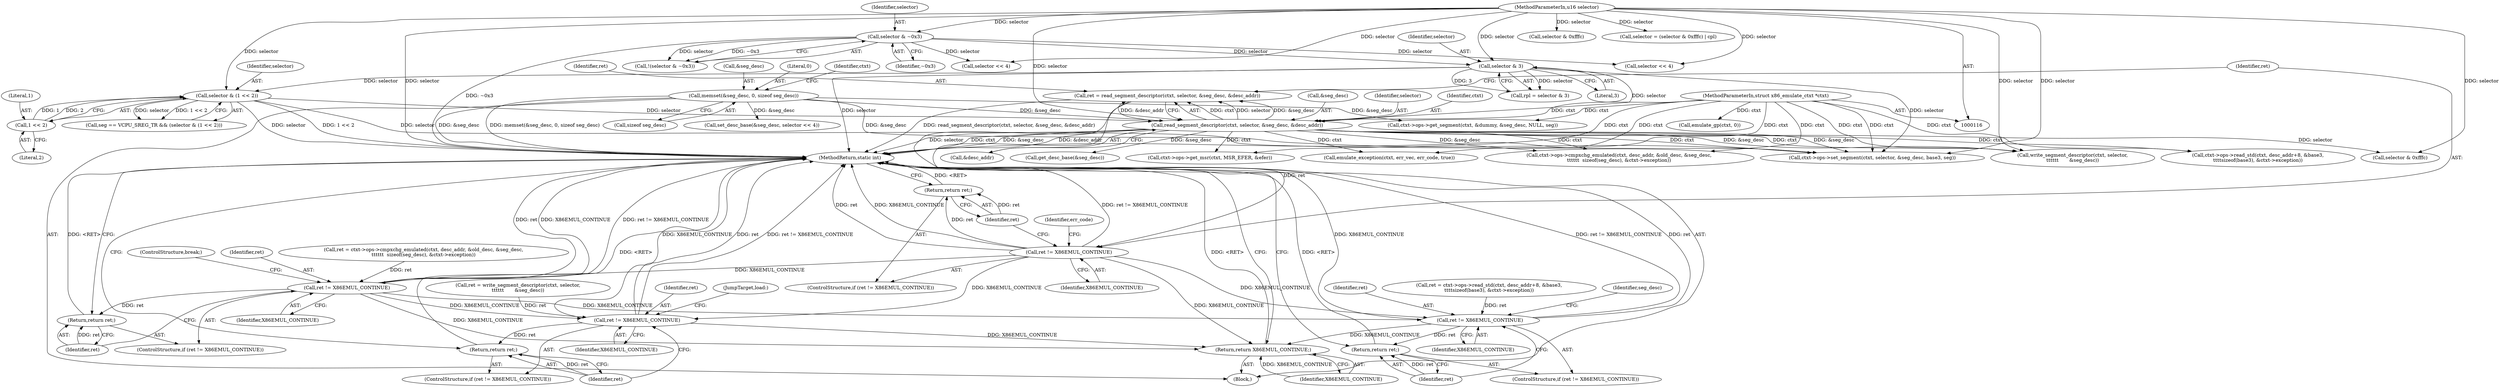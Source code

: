 digraph "0_linux_33ab91103b3415e12457e3104f0e4517ce12d0f3@API" {
"1000265" [label="(Call,ret = read_segment_descriptor(ctxt, selector, &seg_desc, &desc_addr))"];
"1000267" [label="(Call,read_segment_descriptor(ctxt, selector, &seg_desc, &desc_addr))"];
"1000117" [label="(MethodParameterIn,struct x86_emulate_ctxt *ctxt)"];
"1000256" [label="(Call,selector & (1 << 2))"];
"1000223" [label="(Call,selector & 3)"];
"1000140" [label="(Call,selector & ~0x3)"];
"1000118" [label="(MethodParameterIn,u16 selector)"];
"1000258" [label="(Call,1 << 2)"];
"1000150" [label="(Call,memset(&seg_desc, 0, sizeof seg_desc))"];
"1000275" [label="(Call,ret != X86EMUL_CONTINUE)"];
"1000278" [label="(Return,return ret;)"];
"1000457" [label="(Call,ret != X86EMUL_CONTINUE)"];
"1000460" [label="(Return,return ret;)"];
"1000529" [label="(Call,ret != X86EMUL_CONTINUE)"];
"1000532" [label="(Return,return ret;)"];
"1000592" [label="(Return,return X86EMUL_CONTINUE;)"];
"1000558" [label="(Call,ret != X86EMUL_CONTINUE)"];
"1000561" [label="(Return,return ret;)"];
"1000278" [label="(Return,return ret;)"];
"1000139" [label="(Call,!(selector & ~0x3))"];
"1000279" [label="(Identifier,ret)"];
"1000562" [label="(Identifier,ret)"];
"1000559" [label="(Identifier,ret)"];
"1000224" [label="(Identifier,selector)"];
"1000462" [label="(ControlStructure,break;)"];
"1000258" [label="(Call,1 << 2)"];
"1000221" [label="(Call,rpl = selector & 3)"];
"1000267" [label="(Call,read_segment_descriptor(ctxt, selector, &seg_desc, &desc_addr))"];
"1000281" [label="(Identifier,err_code)"];
"1000151" [label="(Call,&seg_desc)"];
"1000593" [label="(Identifier,X86EMUL_CONTINUE)"];
"1000257" [label="(Identifier,selector)"];
"1000223" [label="(Call,selector & 3)"];
"1000256" [label="(Call,selector & (1 << 2))"];
"1000270" [label="(Call,&seg_desc)"];
"1000252" [label="(Call,seg == VCPU_SREG_TR && (selector & (1 << 2)))"];
"1000531" [label="(Identifier,X86EMUL_CONTINUE)"];
"1000530" [label="(Identifier,ret)"];
"1000225" [label="(Literal,3)"];
"1000117" [label="(MethodParameterIn,struct x86_emulate_ctxt *ctxt)"];
"1000141" [label="(Identifier,selector)"];
"1000277" [label="(Identifier,X86EMUL_CONTINUE)"];
"1000140" [label="(Call,selector & ~0x3)"];
"1000458" [label="(Identifier,ret)"];
"1000443" [label="(Call,ctxt->ops->cmpxchg_emulated(ctxt, desc_addr, &old_desc, &seg_desc,\n\t\t\t\t\t\t  sizeof(seg_desc), &ctxt->exception))"];
"1000529" [label="(Call,ret != X86EMUL_CONTINUE)"];
"1000456" [label="(ControlStructure,if (ret != X86EMUL_CONTINUE))"];
"1000596" [label="(Call,emulate_exception(ctxt, err_vec, err_code, true))"];
"1000190" [label="(Call,set_desc_base(&seg_desc, selector << 4))"];
"1000142" [label="(Identifier,~0x3)"];
"1000118" [label="(MethodParameterIn,u16 selector)"];
"1000457" [label="(Call,ret != X86EMUL_CONTINUE)"];
"1000575" [label="(Call,emulate_gp(ctxt, 0))"];
"1000542" [label="(Call,ret = ctxt->ops->read_std(ctxt, desc_addr+8, &base3,\n\t\t\t\tsizeof(base3), &ctxt->exception))"];
"1000561" [label="(Return,return ret;)"];
"1000460" [label="(Return,return ret;)"];
"1000441" [label="(Call,ret = ctxt->ops->cmpxchg_emulated(ctxt, desc_addr, &old_desc, &seg_desc,\n\t\t\t\t\t\t  sizeof(seg_desc), &ctxt->exception))"];
"1000153" [label="(Literal,0)"];
"1000410" [label="(Call,selector & 0xfffc)"];
"1000557" [label="(ControlStructure,if (ret != X86EMUL_CONTINUE))"];
"1000266" [label="(Identifier,ret)"];
"1000159" [label="(Identifier,ctxt)"];
"1000544" [label="(Call,ctxt->ops->read_std(ctxt, desc_addr+8, &base3,\n\t\t\t\tsizeof(base3), &ctxt->exception))"];
"1000461" [label="(Identifier,ret)"];
"1000265" [label="(Call,ret = read_segment_descriptor(ctxt, selector, &seg_desc, &desc_addr))"];
"1000532" [label="(Return,return ret;)"];
"1000560" [label="(Identifier,X86EMUL_CONTINUE)"];
"1000592" [label="(Return,return X86EMUL_CONTINUE;)"];
"1000163" [label="(Call,ctxt->ops->get_segment(ctxt, &dummy, &seg_desc, NULL, seg))"];
"1000397" [label="(Call,ctxt->ops->get_msr(ctxt, MSR_EFER, &efer))"];
"1000407" [label="(Call,selector = (selector & 0xfffc) | cpl)"];
"1000282" [label="(Call,selector & 0xfffc)"];
"1000275" [label="(Call,ret != X86EMUL_CONTINUE)"];
"1000269" [label="(Identifier,selector)"];
"1000578" [label="(JumpTarget,load:)"];
"1000528" [label="(ControlStructure,if (ret != X86EMUL_CONTINUE))"];
"1000272" [label="(Call,&desc_addr)"];
"1000268" [label="(Identifier,ctxt)"];
"1000154" [label="(Call,sizeof seg_desc)"];
"1000533" [label="(Identifier,ret)"];
"1000521" [label="(Call,ret = write_segment_descriptor(ctxt, selector,\n\t\t\t\t\t\t       &seg_desc))"];
"1000274" [label="(ControlStructure,if (ret != X86EMUL_CONTINUE))"];
"1000174" [label="(Call,selector << 4)"];
"1000260" [label="(Literal,2)"];
"1000276" [label="(Identifier,ret)"];
"1000566" [label="(Call,get_desc_base(&seg_desc))"];
"1000150" [label="(Call,memset(&seg_desc, 0, sizeof seg_desc))"];
"1000601" [label="(MethodReturn,static int)"];
"1000558" [label="(Call,ret != X86EMUL_CONTINUE)"];
"1000259" [label="(Literal,1)"];
"1000459" [label="(Identifier,X86EMUL_CONTINUE)"];
"1000193" [label="(Call,selector << 4)"];
"1000123" [label="(Block,)"];
"1000579" [label="(Call,ctxt->ops->set_segment(ctxt, selector, &seg_desc, base3, seg))"];
"1000523" [label="(Call,write_segment_descriptor(ctxt, selector,\n\t\t\t\t\t\t       &seg_desc))"];
"1000568" [label="(Identifier,seg_desc)"];
"1000265" -> "1000123"  [label="AST: "];
"1000265" -> "1000267"  [label="CFG: "];
"1000266" -> "1000265"  [label="AST: "];
"1000267" -> "1000265"  [label="AST: "];
"1000276" -> "1000265"  [label="CFG: "];
"1000265" -> "1000601"  [label="DDG: read_segment_descriptor(ctxt, selector, &seg_desc, &desc_addr)"];
"1000267" -> "1000265"  [label="DDG: ctxt"];
"1000267" -> "1000265"  [label="DDG: selector"];
"1000267" -> "1000265"  [label="DDG: &seg_desc"];
"1000267" -> "1000265"  [label="DDG: &desc_addr"];
"1000265" -> "1000275"  [label="DDG: ret"];
"1000267" -> "1000272"  [label="CFG: "];
"1000268" -> "1000267"  [label="AST: "];
"1000269" -> "1000267"  [label="AST: "];
"1000270" -> "1000267"  [label="AST: "];
"1000272" -> "1000267"  [label="AST: "];
"1000267" -> "1000601"  [label="DDG: selector"];
"1000267" -> "1000601"  [label="DDG: ctxt"];
"1000267" -> "1000601"  [label="DDG: &seg_desc"];
"1000267" -> "1000601"  [label="DDG: &desc_addr"];
"1000117" -> "1000267"  [label="DDG: ctxt"];
"1000256" -> "1000267"  [label="DDG: selector"];
"1000223" -> "1000267"  [label="DDG: selector"];
"1000118" -> "1000267"  [label="DDG: selector"];
"1000150" -> "1000267"  [label="DDG: &seg_desc"];
"1000267" -> "1000282"  [label="DDG: selector"];
"1000267" -> "1000397"  [label="DDG: ctxt"];
"1000267" -> "1000443"  [label="DDG: ctxt"];
"1000267" -> "1000443"  [label="DDG: &seg_desc"];
"1000267" -> "1000523"  [label="DDG: ctxt"];
"1000267" -> "1000523"  [label="DDG: &seg_desc"];
"1000267" -> "1000544"  [label="DDG: ctxt"];
"1000267" -> "1000566"  [label="DDG: &seg_desc"];
"1000267" -> "1000579"  [label="DDG: ctxt"];
"1000267" -> "1000579"  [label="DDG: &seg_desc"];
"1000267" -> "1000596"  [label="DDG: ctxt"];
"1000117" -> "1000116"  [label="AST: "];
"1000117" -> "1000601"  [label="DDG: ctxt"];
"1000117" -> "1000163"  [label="DDG: ctxt"];
"1000117" -> "1000397"  [label="DDG: ctxt"];
"1000117" -> "1000443"  [label="DDG: ctxt"];
"1000117" -> "1000523"  [label="DDG: ctxt"];
"1000117" -> "1000544"  [label="DDG: ctxt"];
"1000117" -> "1000575"  [label="DDG: ctxt"];
"1000117" -> "1000579"  [label="DDG: ctxt"];
"1000117" -> "1000596"  [label="DDG: ctxt"];
"1000256" -> "1000252"  [label="AST: "];
"1000256" -> "1000258"  [label="CFG: "];
"1000257" -> "1000256"  [label="AST: "];
"1000258" -> "1000256"  [label="AST: "];
"1000252" -> "1000256"  [label="CFG: "];
"1000256" -> "1000601"  [label="DDG: 1 << 2"];
"1000256" -> "1000601"  [label="DDG: selector"];
"1000256" -> "1000252"  [label="DDG: selector"];
"1000256" -> "1000252"  [label="DDG: 1 << 2"];
"1000223" -> "1000256"  [label="DDG: selector"];
"1000118" -> "1000256"  [label="DDG: selector"];
"1000258" -> "1000256"  [label="DDG: 1"];
"1000258" -> "1000256"  [label="DDG: 2"];
"1000256" -> "1000579"  [label="DDG: selector"];
"1000223" -> "1000221"  [label="AST: "];
"1000223" -> "1000225"  [label="CFG: "];
"1000224" -> "1000223"  [label="AST: "];
"1000225" -> "1000223"  [label="AST: "];
"1000221" -> "1000223"  [label="CFG: "];
"1000223" -> "1000601"  [label="DDG: selector"];
"1000223" -> "1000221"  [label="DDG: selector"];
"1000223" -> "1000221"  [label="DDG: 3"];
"1000140" -> "1000223"  [label="DDG: selector"];
"1000118" -> "1000223"  [label="DDG: selector"];
"1000223" -> "1000579"  [label="DDG: selector"];
"1000140" -> "1000139"  [label="AST: "];
"1000140" -> "1000142"  [label="CFG: "];
"1000141" -> "1000140"  [label="AST: "];
"1000142" -> "1000140"  [label="AST: "];
"1000139" -> "1000140"  [label="CFG: "];
"1000140" -> "1000601"  [label="DDG: ~0x3"];
"1000140" -> "1000139"  [label="DDG: selector"];
"1000140" -> "1000139"  [label="DDG: ~0x3"];
"1000118" -> "1000140"  [label="DDG: selector"];
"1000140" -> "1000174"  [label="DDG: selector"];
"1000140" -> "1000193"  [label="DDG: selector"];
"1000118" -> "1000116"  [label="AST: "];
"1000118" -> "1000601"  [label="DDG: selector"];
"1000118" -> "1000174"  [label="DDG: selector"];
"1000118" -> "1000193"  [label="DDG: selector"];
"1000118" -> "1000282"  [label="DDG: selector"];
"1000118" -> "1000407"  [label="DDG: selector"];
"1000118" -> "1000410"  [label="DDG: selector"];
"1000118" -> "1000523"  [label="DDG: selector"];
"1000118" -> "1000579"  [label="DDG: selector"];
"1000258" -> "1000260"  [label="CFG: "];
"1000259" -> "1000258"  [label="AST: "];
"1000260" -> "1000258"  [label="AST: "];
"1000150" -> "1000123"  [label="AST: "];
"1000150" -> "1000154"  [label="CFG: "];
"1000151" -> "1000150"  [label="AST: "];
"1000153" -> "1000150"  [label="AST: "];
"1000154" -> "1000150"  [label="AST: "];
"1000159" -> "1000150"  [label="CFG: "];
"1000150" -> "1000601"  [label="DDG: &seg_desc"];
"1000150" -> "1000601"  [label="DDG: memset(&seg_desc, 0, sizeof seg_desc)"];
"1000150" -> "1000163"  [label="DDG: &seg_desc"];
"1000150" -> "1000190"  [label="DDG: &seg_desc"];
"1000150" -> "1000579"  [label="DDG: &seg_desc"];
"1000275" -> "1000274"  [label="AST: "];
"1000275" -> "1000277"  [label="CFG: "];
"1000276" -> "1000275"  [label="AST: "];
"1000277" -> "1000275"  [label="AST: "];
"1000279" -> "1000275"  [label="CFG: "];
"1000281" -> "1000275"  [label="CFG: "];
"1000275" -> "1000601"  [label="DDG: ret != X86EMUL_CONTINUE"];
"1000275" -> "1000601"  [label="DDG: ret"];
"1000275" -> "1000601"  [label="DDG: X86EMUL_CONTINUE"];
"1000275" -> "1000278"  [label="DDG: ret"];
"1000275" -> "1000457"  [label="DDG: X86EMUL_CONTINUE"];
"1000275" -> "1000529"  [label="DDG: X86EMUL_CONTINUE"];
"1000275" -> "1000558"  [label="DDG: X86EMUL_CONTINUE"];
"1000275" -> "1000592"  [label="DDG: X86EMUL_CONTINUE"];
"1000278" -> "1000274"  [label="AST: "];
"1000278" -> "1000279"  [label="CFG: "];
"1000279" -> "1000278"  [label="AST: "];
"1000601" -> "1000278"  [label="CFG: "];
"1000278" -> "1000601"  [label="DDG: <RET>"];
"1000279" -> "1000278"  [label="DDG: ret"];
"1000457" -> "1000456"  [label="AST: "];
"1000457" -> "1000459"  [label="CFG: "];
"1000458" -> "1000457"  [label="AST: "];
"1000459" -> "1000457"  [label="AST: "];
"1000461" -> "1000457"  [label="CFG: "];
"1000462" -> "1000457"  [label="CFG: "];
"1000457" -> "1000601"  [label="DDG: X86EMUL_CONTINUE"];
"1000457" -> "1000601"  [label="DDG: ret != X86EMUL_CONTINUE"];
"1000457" -> "1000601"  [label="DDG: ret"];
"1000441" -> "1000457"  [label="DDG: ret"];
"1000457" -> "1000460"  [label="DDG: ret"];
"1000457" -> "1000529"  [label="DDG: X86EMUL_CONTINUE"];
"1000457" -> "1000558"  [label="DDG: X86EMUL_CONTINUE"];
"1000457" -> "1000592"  [label="DDG: X86EMUL_CONTINUE"];
"1000460" -> "1000456"  [label="AST: "];
"1000460" -> "1000461"  [label="CFG: "];
"1000461" -> "1000460"  [label="AST: "];
"1000601" -> "1000460"  [label="CFG: "];
"1000460" -> "1000601"  [label="DDG: <RET>"];
"1000461" -> "1000460"  [label="DDG: ret"];
"1000529" -> "1000528"  [label="AST: "];
"1000529" -> "1000531"  [label="CFG: "];
"1000530" -> "1000529"  [label="AST: "];
"1000531" -> "1000529"  [label="AST: "];
"1000533" -> "1000529"  [label="CFG: "];
"1000578" -> "1000529"  [label="CFG: "];
"1000529" -> "1000601"  [label="DDG: X86EMUL_CONTINUE"];
"1000529" -> "1000601"  [label="DDG: ret"];
"1000529" -> "1000601"  [label="DDG: ret != X86EMUL_CONTINUE"];
"1000521" -> "1000529"  [label="DDG: ret"];
"1000529" -> "1000532"  [label="DDG: ret"];
"1000529" -> "1000592"  [label="DDG: X86EMUL_CONTINUE"];
"1000532" -> "1000528"  [label="AST: "];
"1000532" -> "1000533"  [label="CFG: "];
"1000533" -> "1000532"  [label="AST: "];
"1000601" -> "1000532"  [label="CFG: "];
"1000532" -> "1000601"  [label="DDG: <RET>"];
"1000533" -> "1000532"  [label="DDG: ret"];
"1000592" -> "1000123"  [label="AST: "];
"1000592" -> "1000593"  [label="CFG: "];
"1000593" -> "1000592"  [label="AST: "];
"1000601" -> "1000592"  [label="CFG: "];
"1000592" -> "1000601"  [label="DDG: <RET>"];
"1000593" -> "1000592"  [label="DDG: X86EMUL_CONTINUE"];
"1000558" -> "1000592"  [label="DDG: X86EMUL_CONTINUE"];
"1000558" -> "1000557"  [label="AST: "];
"1000558" -> "1000560"  [label="CFG: "];
"1000559" -> "1000558"  [label="AST: "];
"1000560" -> "1000558"  [label="AST: "];
"1000562" -> "1000558"  [label="CFG: "];
"1000568" -> "1000558"  [label="CFG: "];
"1000558" -> "1000601"  [label="DDG: X86EMUL_CONTINUE"];
"1000558" -> "1000601"  [label="DDG: ret != X86EMUL_CONTINUE"];
"1000558" -> "1000601"  [label="DDG: ret"];
"1000542" -> "1000558"  [label="DDG: ret"];
"1000558" -> "1000561"  [label="DDG: ret"];
"1000561" -> "1000557"  [label="AST: "];
"1000561" -> "1000562"  [label="CFG: "];
"1000562" -> "1000561"  [label="AST: "];
"1000601" -> "1000561"  [label="CFG: "];
"1000561" -> "1000601"  [label="DDG: <RET>"];
"1000562" -> "1000561"  [label="DDG: ret"];
}
